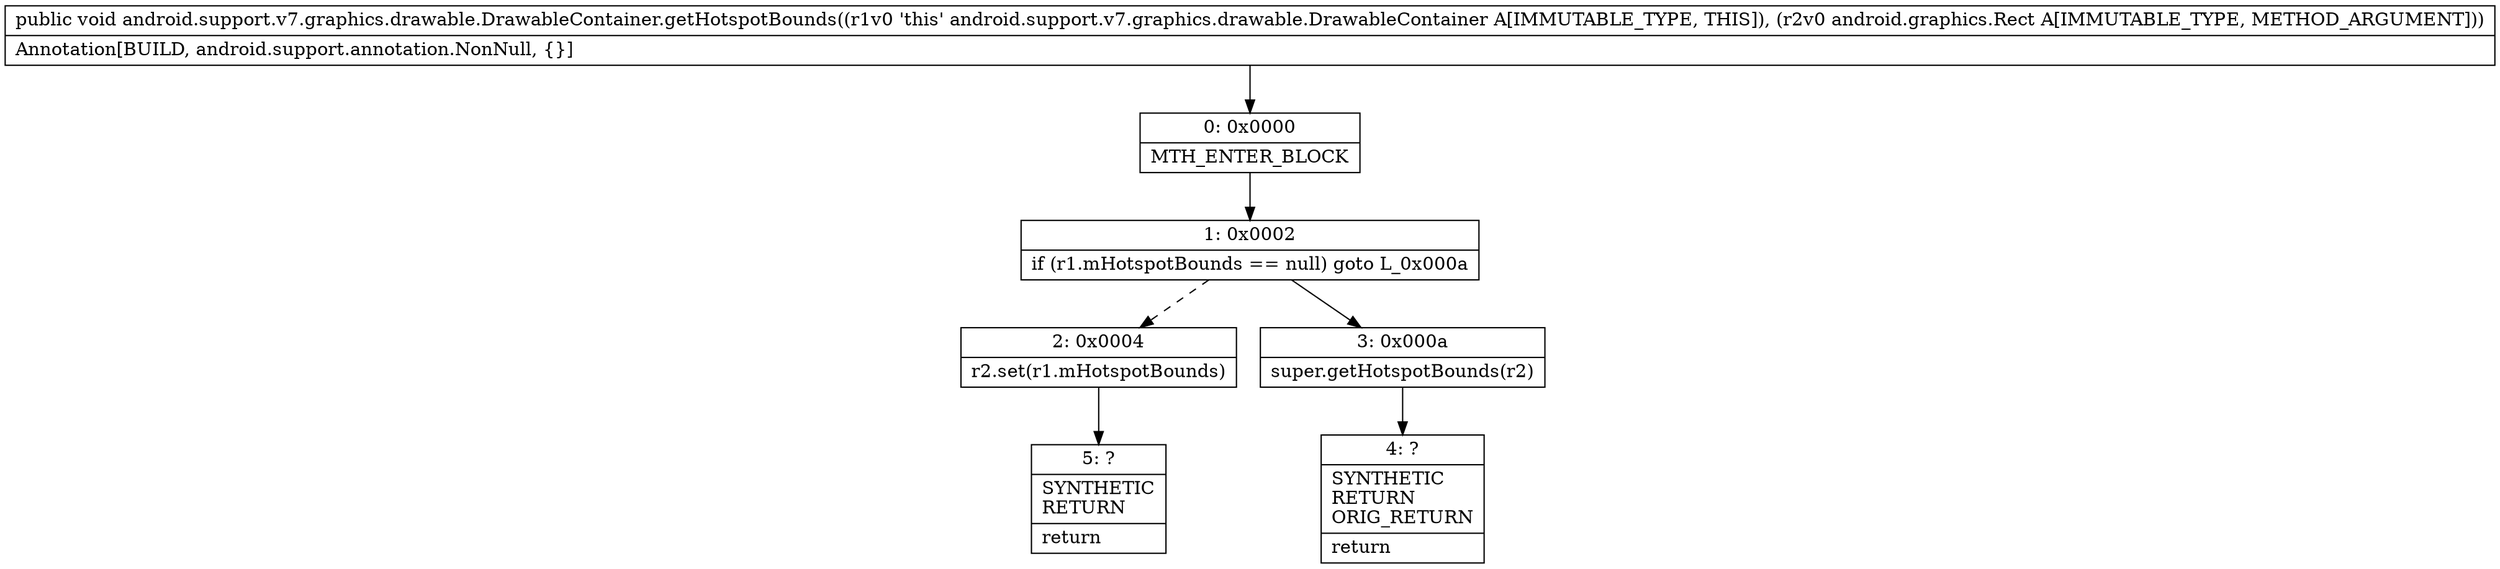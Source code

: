 digraph "CFG forandroid.support.v7.graphics.drawable.DrawableContainer.getHotspotBounds(Landroid\/graphics\/Rect;)V" {
Node_0 [shape=record,label="{0\:\ 0x0000|MTH_ENTER_BLOCK\l}"];
Node_1 [shape=record,label="{1\:\ 0x0002|if (r1.mHotspotBounds == null) goto L_0x000a\l}"];
Node_2 [shape=record,label="{2\:\ 0x0004|r2.set(r1.mHotspotBounds)\l}"];
Node_3 [shape=record,label="{3\:\ 0x000a|super.getHotspotBounds(r2)\l}"];
Node_4 [shape=record,label="{4\:\ ?|SYNTHETIC\lRETURN\lORIG_RETURN\l|return\l}"];
Node_5 [shape=record,label="{5\:\ ?|SYNTHETIC\lRETURN\l|return\l}"];
MethodNode[shape=record,label="{public void android.support.v7.graphics.drawable.DrawableContainer.getHotspotBounds((r1v0 'this' android.support.v7.graphics.drawable.DrawableContainer A[IMMUTABLE_TYPE, THIS]), (r2v0 android.graphics.Rect A[IMMUTABLE_TYPE, METHOD_ARGUMENT]))  | Annotation[BUILD, android.support.annotation.NonNull, \{\}]\l}"];
MethodNode -> Node_0;
Node_0 -> Node_1;
Node_1 -> Node_2[style=dashed];
Node_1 -> Node_3;
Node_2 -> Node_5;
Node_3 -> Node_4;
}

